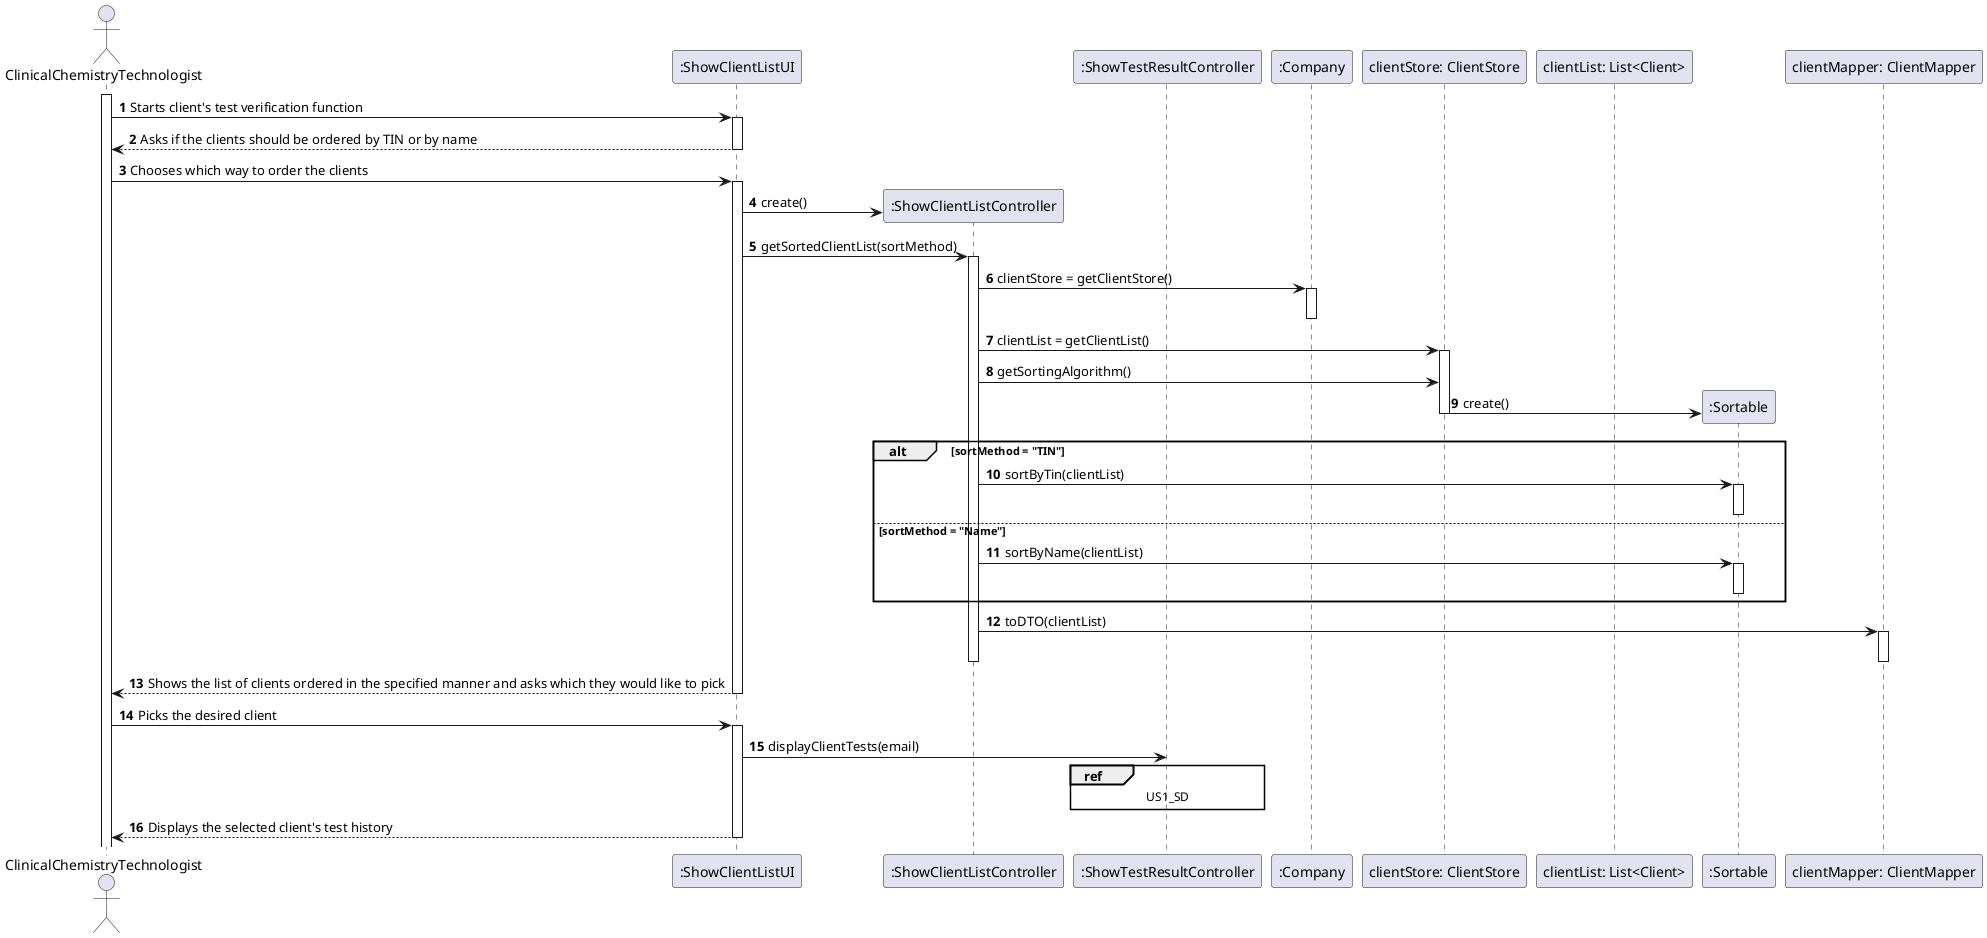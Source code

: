 @startuml
'https://plantuml.com/sequence-diagram

autonumber

actor ClinicalChemistryTechnologist as CCT
participant ":ShowClientListUI" as UI
participant ":ShowClientListController" as CTRL
participant ":ShowTestResultController" as TCTRL
participant ":Company" as CMP
participant "clientStore: ClientStore" as CLTSTR
participant "clientList: List<Client>" as LST
participant ":Sortable" as SRT
participant "clientMapper: ClientMapper" as CLTMAP

activate CCT
CCT -> UI: Starts client's test verification function
activate UI
UI --> CCT: Asks if the clients should be ordered by TIN or by name
deactivate UI
CCT -> UI: Chooses which way to order the clients
activate UI

create CTRL
UI -> CTRL: create()

UI -> CTRL: getSortedClientList(sortMethod)
activate CTRL

CTRL -> CMP: clientStore = getClientStore()
activate CMP
deactivate CMP

CTRL -> CLTSTR: clientList = getClientList()
activate CLTSTR

CTRL -> CLTSTR: getSortingAlgorithm()
create SRT
CLTSTR -> SRT: create()
deactivate CLTSTR

alt sortMethod = "TIN"
CTRL -> SRT: sortByTin(clientList)
activate SRT
deactivate SRT
else sortMethod = "Name"
CTRL -> SRT: sortByName(clientList)
activate SRT
deactivate SRT
end

CTRL -> CLTMAP: toDTO(clientList)
activate CLTMAP
deactivate CLTMAP

deactivate CTRL

UI --> CCT: Shows the list of clients ordered in the specified manner and asks which they would like to pick
deactivate UI

CCT -> UI: Picks the desired client
activate UI

UI -> TCTRL: displayClientTests(email)
ref over TCTRL: US1_SD

UI --> CCT: Displays the selected client's test history
deactivate UI

@enduml